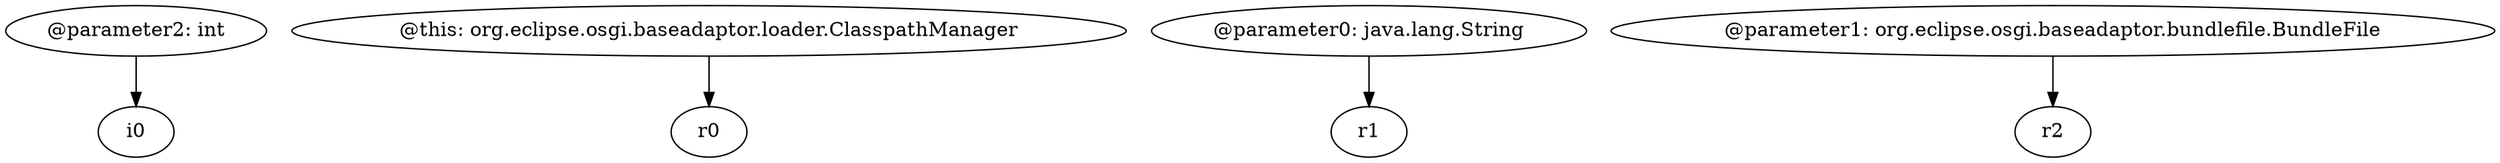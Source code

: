 digraph g {
0[label="@parameter2: int"]
1[label="i0"]
0->1[label=""]
2[label="@this: org.eclipse.osgi.baseadaptor.loader.ClasspathManager"]
3[label="r0"]
2->3[label=""]
4[label="@parameter0: java.lang.String"]
5[label="r1"]
4->5[label=""]
6[label="@parameter1: org.eclipse.osgi.baseadaptor.bundlefile.BundleFile"]
7[label="r2"]
6->7[label=""]
}